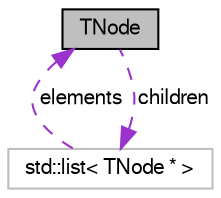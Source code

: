 digraph "TNode"
{
  bgcolor="transparent";
  edge [fontname="FreeSans",fontsize="10",labelfontname="FreeSans",labelfontsize="10"];
  node [fontname="FreeSans",fontsize="10",shape=record];
  Node1 [label="TNode",height=0.2,width=0.4,color="black", fillcolor="grey75", style="filled" fontcolor="black"];
  Node2 -> Node1 [dir="back",color="darkorchid3",fontsize="10",style="dashed",label=" children" ,fontname="FreeSans"];
  Node2 [label="std::list\< TNode * \>",height=0.2,width=0.4,color="grey75"];
  Node1 -> Node2 [dir="back",color="darkorchid3",fontsize="10",style="dashed",label=" elements" ,fontname="FreeSans"];
}
